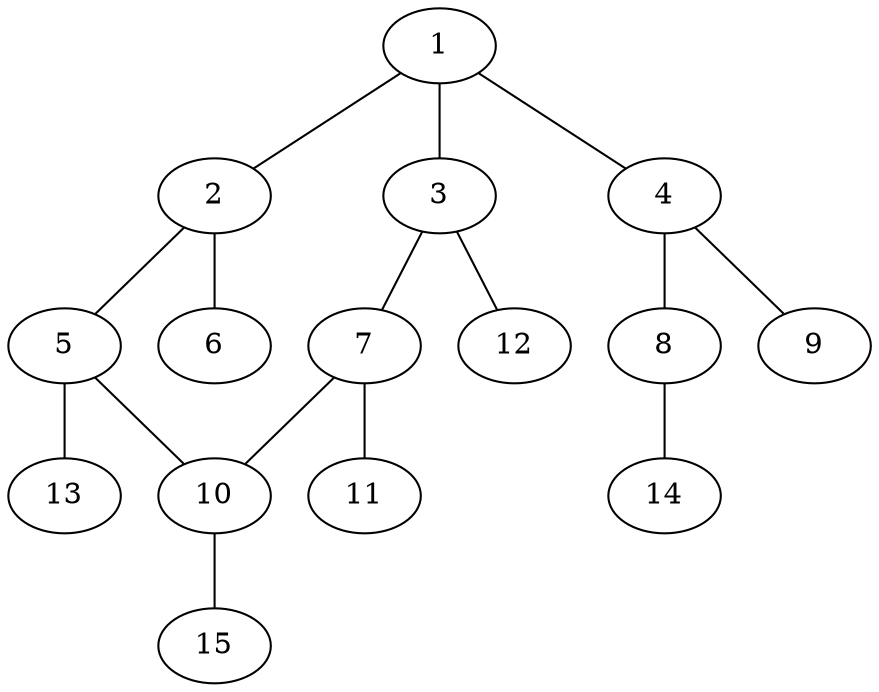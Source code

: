 graph molecule_3498 {
	1	 [chem=C];
	2	 [chem=C];
	1 -- 2	 [valence=2];
	3	 [chem=C];
	1 -- 3	 [valence=1];
	4	 [chem=C];
	1 -- 4	 [valence=1];
	5	 [chem=C];
	2 -- 5	 [valence=1];
	6	 [chem=Cl];
	2 -- 6	 [valence=1];
	7	 [chem=C];
	3 -- 7	 [valence=2];
	12	 [chem=H];
	3 -- 12	 [valence=1];
	8	 [chem=O];
	4 -- 8	 [valence=1];
	9	 [chem=O];
	4 -- 9	 [valence=2];
	10	 [chem=C];
	5 -- 10	 [valence=2];
	13	 [chem=H];
	5 -- 13	 [valence=1];
	7 -- 10	 [valence=1];
	11	 [chem=Cl];
	7 -- 11	 [valence=1];
	14	 [chem=H];
	8 -- 14	 [valence=1];
	15	 [chem=H];
	10 -- 15	 [valence=1];
}
